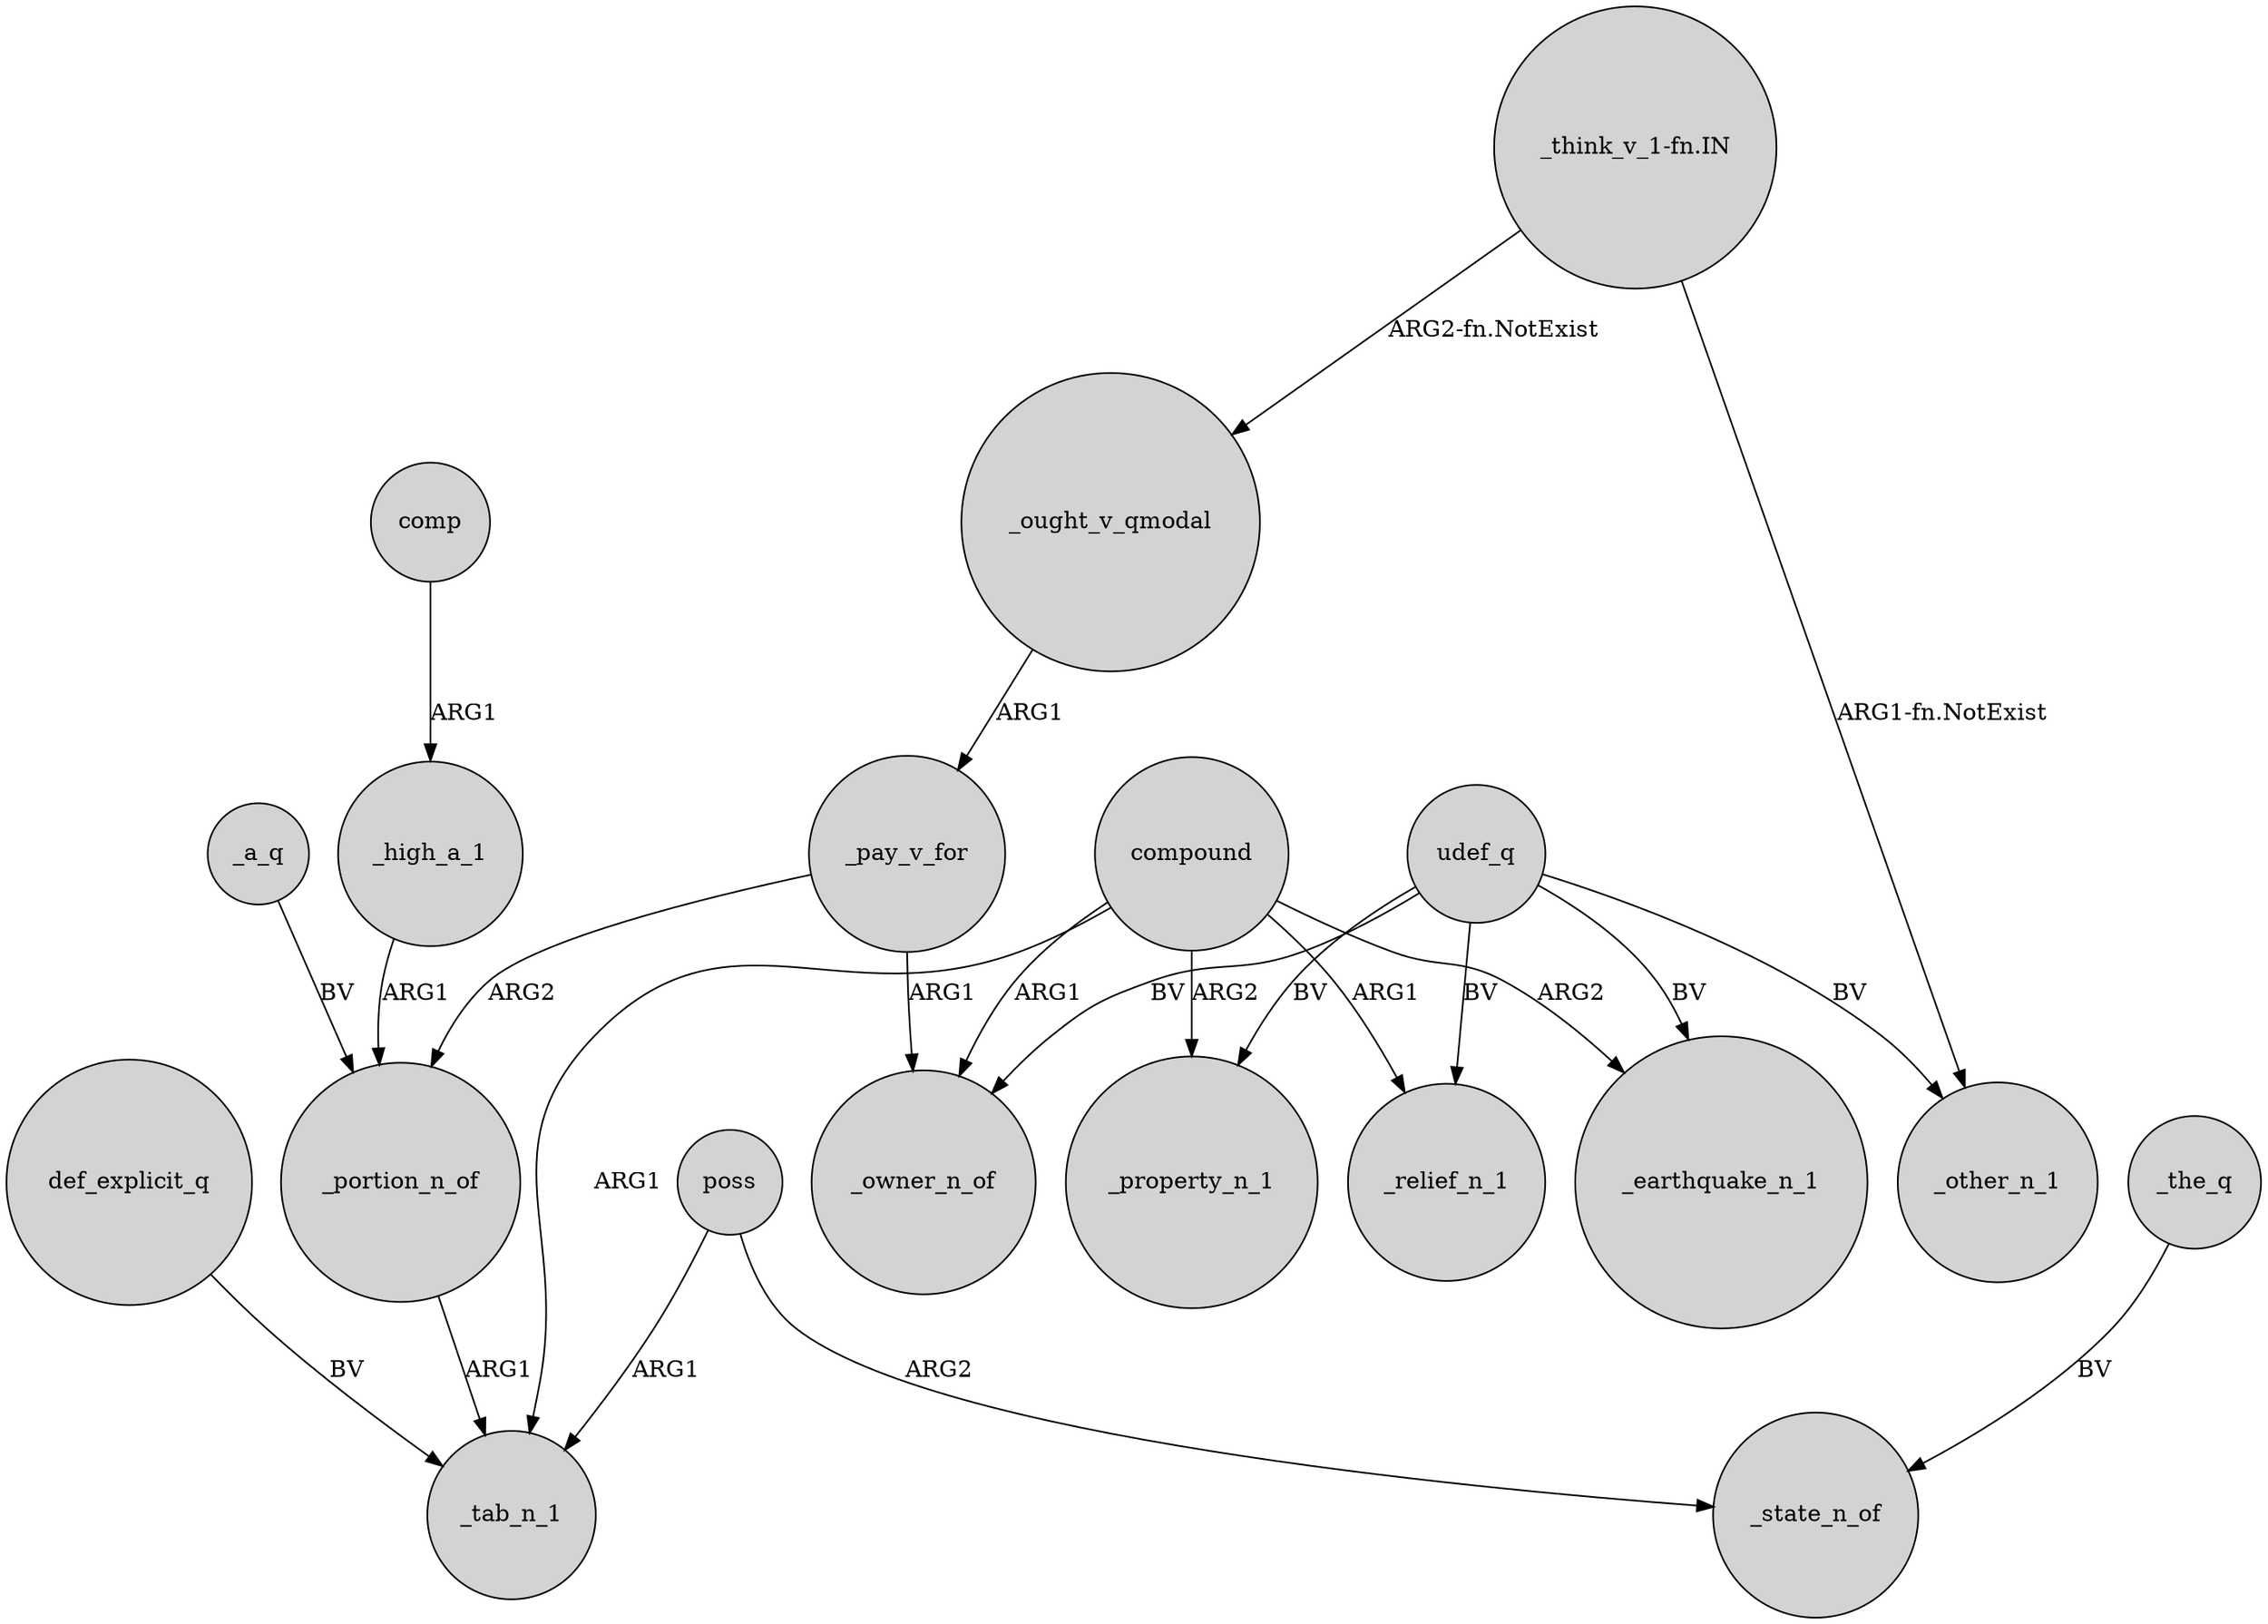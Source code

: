 digraph {
	node [shape=circle style=filled]
	_high_a_1 -> _portion_n_of [label=ARG1]
	compound -> _earthquake_n_1 [label=ARG2]
	poss -> _state_n_of [label=ARG2]
	compound -> _property_n_1 [label=ARG2]
	comp -> _high_a_1 [label=ARG1]
	_the_q -> _state_n_of [label=BV]
	_pay_v_for -> _owner_n_of [label=ARG1]
	udef_q -> _relief_n_1 [label=BV]
	udef_q -> _other_n_1 [label=BV]
	def_explicit_q -> _tab_n_1 [label=BV]
	compound -> _tab_n_1 [label=ARG1]
	poss -> _tab_n_1 [label=ARG1]
	_ought_v_qmodal -> _pay_v_for [label=ARG1]
	"_think_v_1-fn.IN" -> _ought_v_qmodal [label="ARG2-fn.NotExist"]
	udef_q -> _property_n_1 [label=BV]
	_portion_n_of -> _tab_n_1 [label=ARG1]
	udef_q -> _owner_n_of [label=BV]
	_pay_v_for -> _portion_n_of [label=ARG2]
	compound -> _relief_n_1 [label=ARG1]
	compound -> _owner_n_of [label=ARG1]
	_a_q -> _portion_n_of [label=BV]
	"_think_v_1-fn.IN" -> _other_n_1 [label="ARG1-fn.NotExist"]
	udef_q -> _earthquake_n_1 [label=BV]
}
